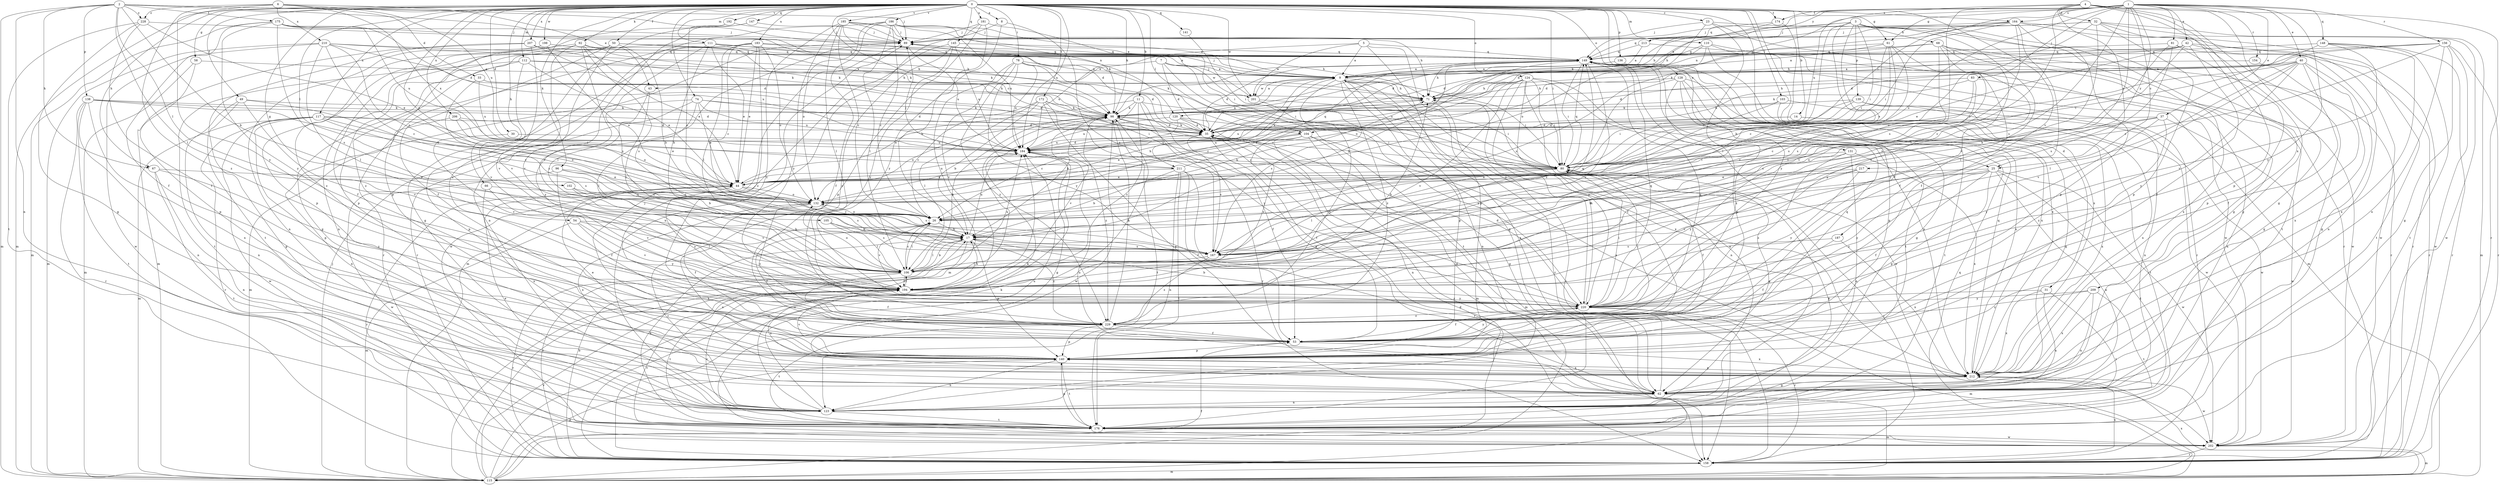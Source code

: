 strict digraph  {
0;
1;
2;
3;
4;
5;
6;
7;
8;
9;
11;
14;
17;
23;
25;
26;
30;
31;
32;
33;
35;
37;
40;
42;
43;
44;
49;
50;
53;
54;
58;
61;
62;
66;
67;
68;
71;
74;
78;
80;
81;
83;
89;
92;
96;
98;
102;
103;
104;
105;
106;
110;
111;
112;
115;
117;
120;
123;
124;
128;
131;
132;
136;
138;
139;
140;
141;
145;
147;
148;
149;
154;
156;
158;
164;
167;
172;
174;
175;
176;
181;
183;
184;
185;
186;
187;
192;
194;
198;
201;
202;
206;
207;
209;
210;
211;
212;
213;
217;
220;
228;
229;
0 -> 8  [label=a];
0 -> 11  [label=b];
0 -> 14  [label=b];
0 -> 23  [label=c];
0 -> 25  [label=c];
0 -> 30  [label=d];
0 -> 31  [label=d];
0 -> 49  [label=f];
0 -> 50  [label=f];
0 -> 53  [label=f];
0 -> 54  [label=g];
0 -> 58  [label=g];
0 -> 61  [label=g];
0 -> 66  [label=h];
0 -> 67  [label=h];
0 -> 74  [label=i];
0 -> 78  [label=i];
0 -> 80  [label=i];
0 -> 92  [label=k];
0 -> 96  [label=k];
0 -> 98  [label=k];
0 -> 102  [label=l];
0 -> 103  [label=l];
0 -> 104  [label=l];
0 -> 110  [label=m];
0 -> 111  [label=m];
0 -> 112  [label=m];
0 -> 115  [label=m];
0 -> 117  [label=n];
0 -> 124  [label=o];
0 -> 128  [label=o];
0 -> 131  [label=o];
0 -> 132  [label=o];
0 -> 136  [label=p];
0 -> 141  [label=q];
0 -> 145  [label=q];
0 -> 147  [label=q];
0 -> 164  [label=s];
0 -> 172  [label=t];
0 -> 174  [label=t];
0 -> 181  [label=u];
0 -> 183  [label=u];
0 -> 184  [label=u];
0 -> 185  [label=v];
0 -> 186  [label=v];
0 -> 187  [label=v];
0 -> 192  [label=v];
0 -> 198  [label=w];
0 -> 201  [label=w];
0 -> 206  [label=x];
0 -> 207  [label=x];
1 -> 25  [label=c];
1 -> 37  [label=e];
1 -> 40  [label=e];
1 -> 42  [label=e];
1 -> 61  [label=g];
1 -> 81  [label=j];
1 -> 83  [label=j];
1 -> 104  [label=l];
1 -> 120  [label=n];
1 -> 132  [label=o];
1 -> 148  [label=q];
1 -> 149  [label=q];
1 -> 154  [label=r];
1 -> 156  [label=r];
1 -> 164  [label=s];
1 -> 167  [label=s];
1 -> 174  [label=t];
1 -> 194  [label=v];
1 -> 213  [label=y];
1 -> 217  [label=y];
1 -> 220  [label=y];
2 -> 17  [label=b];
2 -> 67  [label=h];
2 -> 89  [label=j];
2 -> 104  [label=l];
2 -> 105  [label=l];
2 -> 106  [label=l];
2 -> 115  [label=m];
2 -> 120  [label=n];
2 -> 123  [label=n];
2 -> 138  [label=p];
2 -> 175  [label=t];
2 -> 228  [label=z];
3 -> 17  [label=b];
3 -> 53  [label=f];
3 -> 62  [label=g];
3 -> 68  [label=h];
3 -> 71  [label=h];
3 -> 80  [label=i];
3 -> 98  [label=k];
3 -> 106  [label=l];
3 -> 139  [label=p];
3 -> 176  [label=t];
3 -> 194  [label=v];
4 -> 25  [label=c];
4 -> 32  [label=d];
4 -> 62  [label=g];
4 -> 140  [label=p];
4 -> 158  [label=r];
4 -> 167  [label=s];
4 -> 176  [label=t];
4 -> 184  [label=u];
4 -> 194  [label=v];
4 -> 209  [label=x];
5 -> 9  [label=a];
5 -> 140  [label=p];
5 -> 149  [label=q];
5 -> 184  [label=u];
5 -> 201  [label=w];
5 -> 220  [label=y];
6 -> 33  [label=d];
6 -> 43  [label=e];
6 -> 184  [label=u];
6 -> 210  [label=x];
6 -> 211  [label=x];
6 -> 220  [label=y];
6 -> 228  [label=z];
6 -> 229  [label=z];
7 -> 9  [label=a];
7 -> 35  [label=d];
7 -> 43  [label=e];
7 -> 62  [label=g];
7 -> 176  [label=t];
7 -> 201  [label=w];
8 -> 89  [label=j];
8 -> 167  [label=s];
8 -> 220  [label=y];
9 -> 71  [label=h];
9 -> 80  [label=i];
9 -> 89  [label=j];
9 -> 123  [label=n];
9 -> 132  [label=o];
9 -> 140  [label=p];
9 -> 158  [label=r];
9 -> 167  [label=s];
9 -> 201  [label=w];
9 -> 211  [label=x];
9 -> 212  [label=x];
9 -> 229  [label=z];
11 -> 17  [label=b];
11 -> 44  [label=e];
11 -> 62  [label=g];
11 -> 98  [label=k];
11 -> 158  [label=r];
11 -> 194  [label=v];
11 -> 220  [label=y];
14 -> 35  [label=d];
14 -> 176  [label=t];
14 -> 184  [label=u];
14 -> 212  [label=x];
17 -> 106  [label=l];
17 -> 140  [label=p];
17 -> 158  [label=r];
17 -> 167  [label=s];
17 -> 184  [label=u];
17 -> 212  [label=x];
17 -> 229  [label=z];
23 -> 89  [label=j];
23 -> 132  [label=o];
23 -> 158  [label=r];
23 -> 202  [label=w];
23 -> 220  [label=y];
25 -> 17  [label=b];
25 -> 44  [label=e];
25 -> 53  [label=f];
25 -> 123  [label=n];
25 -> 140  [label=p];
25 -> 176  [label=t];
25 -> 202  [label=w];
25 -> 220  [label=y];
25 -> 229  [label=z];
26 -> 17  [label=b];
26 -> 53  [label=f];
26 -> 71  [label=h];
26 -> 106  [label=l];
26 -> 132  [label=o];
26 -> 194  [label=v];
30 -> 184  [label=u];
30 -> 194  [label=v];
31 -> 123  [label=n];
31 -> 176  [label=t];
31 -> 212  [label=x];
31 -> 220  [label=y];
32 -> 26  [label=c];
32 -> 62  [label=g];
32 -> 89  [label=j];
32 -> 115  [label=m];
32 -> 140  [label=p];
32 -> 149  [label=q];
32 -> 194  [label=v];
32 -> 202  [label=w];
33 -> 35  [label=d];
33 -> 71  [label=h];
33 -> 167  [label=s];
33 -> 184  [label=u];
35 -> 9  [label=a];
35 -> 53  [label=f];
35 -> 98  [label=k];
35 -> 158  [label=r];
35 -> 167  [label=s];
35 -> 184  [label=u];
37 -> 35  [label=d];
37 -> 80  [label=i];
37 -> 132  [label=o];
37 -> 202  [label=w];
37 -> 220  [label=y];
37 -> 229  [label=z];
40 -> 9  [label=a];
40 -> 35  [label=d];
40 -> 53  [label=f];
40 -> 62  [label=g];
40 -> 80  [label=i];
40 -> 106  [label=l];
40 -> 194  [label=v];
40 -> 212  [label=x];
40 -> 220  [label=y];
42 -> 17  [label=b];
42 -> 35  [label=d];
42 -> 44  [label=e];
42 -> 53  [label=f];
42 -> 71  [label=h];
42 -> 123  [label=n];
42 -> 149  [label=q];
42 -> 176  [label=t];
43 -> 106  [label=l];
43 -> 220  [label=y];
44 -> 132  [label=o];
44 -> 158  [label=r];
44 -> 167  [label=s];
44 -> 184  [label=u];
44 -> 220  [label=y];
49 -> 26  [label=c];
49 -> 62  [label=g];
49 -> 98  [label=k];
49 -> 123  [label=n];
49 -> 194  [label=v];
50 -> 17  [label=b];
50 -> 53  [label=f];
50 -> 98  [label=k];
50 -> 123  [label=n];
50 -> 140  [label=p];
50 -> 149  [label=q];
50 -> 194  [label=v];
53 -> 140  [label=p];
53 -> 212  [label=x];
53 -> 220  [label=y];
54 -> 17  [label=b];
54 -> 106  [label=l];
54 -> 115  [label=m];
54 -> 194  [label=v];
54 -> 220  [label=y];
58 -> 9  [label=a];
58 -> 115  [label=m];
58 -> 140  [label=p];
61 -> 26  [label=c];
61 -> 35  [label=d];
61 -> 44  [label=e];
61 -> 80  [label=i];
61 -> 149  [label=q];
61 -> 167  [label=s];
61 -> 220  [label=y];
62 -> 9  [label=a];
62 -> 35  [label=d];
62 -> 115  [label=m];
62 -> 123  [label=n];
62 -> 184  [label=u];
66 -> 132  [label=o];
66 -> 194  [label=v];
66 -> 212  [label=x];
67 -> 44  [label=e];
67 -> 123  [label=n];
67 -> 176  [label=t];
67 -> 229  [label=z];
68 -> 9  [label=a];
68 -> 106  [label=l];
68 -> 149  [label=q];
68 -> 158  [label=r];
68 -> 167  [label=s];
68 -> 202  [label=w];
68 -> 212  [label=x];
68 -> 220  [label=y];
71 -> 98  [label=k];
71 -> 123  [label=n];
71 -> 158  [label=r];
74 -> 35  [label=d];
74 -> 44  [label=e];
74 -> 98  [label=k];
74 -> 106  [label=l];
74 -> 115  [label=m];
74 -> 140  [label=p];
74 -> 184  [label=u];
78 -> 9  [label=a];
78 -> 35  [label=d];
78 -> 80  [label=i];
78 -> 115  [label=m];
78 -> 184  [label=u];
78 -> 194  [label=v];
78 -> 220  [label=y];
78 -> 229  [label=z];
80 -> 44  [label=e];
80 -> 53  [label=f];
80 -> 62  [label=g];
80 -> 106  [label=l];
80 -> 149  [label=q];
81 -> 26  [label=c];
81 -> 140  [label=p];
81 -> 149  [label=q];
81 -> 158  [label=r];
81 -> 167  [label=s];
83 -> 26  [label=c];
83 -> 71  [label=h];
83 -> 98  [label=k];
83 -> 123  [label=n];
83 -> 167  [label=s];
89 -> 149  [label=q];
89 -> 158  [label=r];
89 -> 184  [label=u];
89 -> 202  [label=w];
92 -> 44  [label=e];
92 -> 53  [label=f];
92 -> 98  [label=k];
92 -> 106  [label=l];
92 -> 140  [label=p];
92 -> 149  [label=q];
92 -> 167  [label=s];
92 -> 194  [label=v];
96 -> 17  [label=b];
96 -> 26  [label=c];
96 -> 44  [label=e];
96 -> 53  [label=f];
96 -> 202  [label=w];
98 -> 35  [label=d];
98 -> 53  [label=f];
98 -> 80  [label=i];
98 -> 132  [label=o];
98 -> 176  [label=t];
98 -> 194  [label=v];
98 -> 202  [label=w];
98 -> 229  [label=z];
102 -> 132  [label=o];
102 -> 167  [label=s];
102 -> 194  [label=v];
103 -> 62  [label=g];
103 -> 98  [label=k];
103 -> 167  [label=s];
103 -> 202  [label=w];
104 -> 44  [label=e];
104 -> 62  [label=g];
104 -> 115  [label=m];
104 -> 123  [label=n];
104 -> 184  [label=u];
104 -> 194  [label=v];
104 -> 212  [label=x];
105 -> 17  [label=b];
105 -> 106  [label=l];
105 -> 167  [label=s];
106 -> 17  [label=b];
106 -> 26  [label=c];
106 -> 53  [label=f];
106 -> 98  [label=k];
106 -> 132  [label=o];
106 -> 149  [label=q];
106 -> 158  [label=r];
106 -> 184  [label=u];
106 -> 194  [label=v];
110 -> 35  [label=d];
110 -> 115  [label=m];
110 -> 149  [label=q];
110 -> 158  [label=r];
110 -> 167  [label=s];
110 -> 212  [label=x];
111 -> 17  [label=b];
111 -> 44  [label=e];
111 -> 71  [label=h];
111 -> 98  [label=k];
111 -> 149  [label=q];
111 -> 167  [label=s];
111 -> 229  [label=z];
112 -> 9  [label=a];
112 -> 44  [label=e];
112 -> 62  [label=g];
112 -> 71  [label=h];
112 -> 176  [label=t];
112 -> 194  [label=v];
115 -> 35  [label=d];
115 -> 53  [label=f];
115 -> 89  [label=j];
115 -> 98  [label=k];
115 -> 140  [label=p];
115 -> 149  [label=q];
115 -> 184  [label=u];
115 -> 194  [label=v];
115 -> 212  [label=x];
117 -> 35  [label=d];
117 -> 80  [label=i];
117 -> 115  [label=m];
117 -> 132  [label=o];
117 -> 140  [label=p];
117 -> 158  [label=r];
117 -> 167  [label=s];
117 -> 202  [label=w];
120 -> 26  [label=c];
120 -> 35  [label=d];
120 -> 80  [label=i];
120 -> 115  [label=m];
120 -> 184  [label=u];
123 -> 26  [label=c];
123 -> 44  [label=e];
123 -> 98  [label=k];
123 -> 176  [label=t];
123 -> 184  [label=u];
124 -> 26  [label=c];
124 -> 53  [label=f];
124 -> 71  [label=h];
124 -> 80  [label=i];
124 -> 123  [label=n];
124 -> 132  [label=o];
124 -> 184  [label=u];
124 -> 194  [label=v];
124 -> 202  [label=w];
124 -> 212  [label=x];
124 -> 220  [label=y];
128 -> 62  [label=g];
128 -> 71  [label=h];
128 -> 80  [label=i];
128 -> 140  [label=p];
128 -> 176  [label=t];
128 -> 212  [label=x];
128 -> 229  [label=z];
131 -> 80  [label=i];
131 -> 123  [label=n];
131 -> 212  [label=x];
131 -> 220  [label=y];
131 -> 229  [label=z];
132 -> 26  [label=c];
132 -> 53  [label=f];
132 -> 71  [label=h];
132 -> 212  [label=x];
132 -> 229  [label=z];
136 -> 9  [label=a];
136 -> 212  [label=x];
138 -> 35  [label=d];
138 -> 44  [label=e];
138 -> 98  [label=k];
138 -> 123  [label=n];
138 -> 158  [label=r];
138 -> 176  [label=t];
138 -> 212  [label=x];
139 -> 80  [label=i];
139 -> 98  [label=k];
139 -> 123  [label=n];
139 -> 184  [label=u];
139 -> 202  [label=w];
139 -> 212  [label=x];
140 -> 44  [label=e];
140 -> 89  [label=j];
140 -> 123  [label=n];
140 -> 149  [label=q];
140 -> 176  [label=t];
140 -> 194  [label=v];
140 -> 212  [label=x];
141 -> 80  [label=i];
145 -> 115  [label=m];
145 -> 149  [label=q];
145 -> 184  [label=u];
145 -> 220  [label=y];
145 -> 229  [label=z];
147 -> 89  [label=j];
147 -> 194  [label=v];
147 -> 229  [label=z];
148 -> 80  [label=i];
148 -> 149  [label=q];
148 -> 158  [label=r];
148 -> 176  [label=t];
148 -> 194  [label=v];
148 -> 212  [label=x];
149 -> 9  [label=a];
149 -> 17  [label=b];
149 -> 35  [label=d];
149 -> 71  [label=h];
149 -> 80  [label=i];
149 -> 98  [label=k];
149 -> 132  [label=o];
149 -> 140  [label=p];
149 -> 176  [label=t];
149 -> 194  [label=v];
154 -> 9  [label=a];
154 -> 62  [label=g];
156 -> 26  [label=c];
156 -> 35  [label=d];
156 -> 62  [label=g];
156 -> 98  [label=k];
156 -> 149  [label=q];
156 -> 158  [label=r];
156 -> 202  [label=w];
156 -> 212  [label=x];
158 -> 17  [label=b];
158 -> 80  [label=i];
158 -> 98  [label=k];
158 -> 115  [label=m];
158 -> 184  [label=u];
158 -> 212  [label=x];
164 -> 9  [label=a];
164 -> 35  [label=d];
164 -> 53  [label=f];
164 -> 80  [label=i];
164 -> 89  [label=j];
164 -> 140  [label=p];
164 -> 158  [label=r];
164 -> 194  [label=v];
164 -> 202  [label=w];
167 -> 106  [label=l];
167 -> 229  [label=z];
172 -> 17  [label=b];
172 -> 26  [label=c];
172 -> 62  [label=g];
172 -> 80  [label=i];
172 -> 98  [label=k];
172 -> 106  [label=l];
172 -> 220  [label=y];
174 -> 71  [label=h];
174 -> 89  [label=j];
174 -> 212  [label=x];
175 -> 35  [label=d];
175 -> 53  [label=f];
175 -> 89  [label=j];
175 -> 98  [label=k];
175 -> 115  [label=m];
175 -> 167  [label=s];
175 -> 184  [label=u];
175 -> 220  [label=y];
176 -> 17  [label=b];
176 -> 80  [label=i];
176 -> 140  [label=p];
176 -> 194  [label=v];
176 -> 202  [label=w];
181 -> 17  [label=b];
181 -> 80  [label=i];
181 -> 89  [label=j];
181 -> 123  [label=n];
181 -> 140  [label=p];
183 -> 9  [label=a];
183 -> 26  [label=c];
183 -> 44  [label=e];
183 -> 62  [label=g];
183 -> 106  [label=l];
183 -> 132  [label=o];
183 -> 149  [label=q];
183 -> 158  [label=r];
183 -> 229  [label=z];
184 -> 35  [label=d];
184 -> 62  [label=g];
184 -> 80  [label=i];
185 -> 9  [label=a];
185 -> 26  [label=c];
185 -> 35  [label=d];
185 -> 71  [label=h];
185 -> 89  [label=j];
185 -> 106  [label=l];
185 -> 220  [label=y];
185 -> 229  [label=z];
186 -> 9  [label=a];
186 -> 26  [label=c];
186 -> 53  [label=f];
186 -> 89  [label=j];
186 -> 98  [label=k];
186 -> 106  [label=l];
186 -> 123  [label=n];
186 -> 132  [label=o];
186 -> 184  [label=u];
187 -> 53  [label=f];
187 -> 167  [label=s];
187 -> 212  [label=x];
192 -> 26  [label=c];
192 -> 89  [label=j];
192 -> 140  [label=p];
194 -> 17  [label=b];
194 -> 71  [label=h];
194 -> 106  [label=l];
194 -> 176  [label=t];
194 -> 212  [label=x];
194 -> 220  [label=y];
198 -> 123  [label=n];
198 -> 132  [label=o];
198 -> 149  [label=q];
198 -> 229  [label=z];
201 -> 9  [label=a];
201 -> 80  [label=i];
201 -> 89  [label=j];
201 -> 229  [label=z];
202 -> 115  [label=m];
202 -> 158  [label=r];
202 -> 194  [label=v];
206 -> 35  [label=d];
206 -> 44  [label=e];
206 -> 123  [label=n];
206 -> 132  [label=o];
207 -> 98  [label=k];
207 -> 115  [label=m];
207 -> 149  [label=q];
207 -> 176  [label=t];
207 -> 184  [label=u];
207 -> 194  [label=v];
209 -> 123  [label=n];
209 -> 176  [label=t];
209 -> 212  [label=x];
209 -> 220  [label=y];
209 -> 229  [label=z];
210 -> 26  [label=c];
210 -> 35  [label=d];
210 -> 71  [label=h];
210 -> 106  [label=l];
210 -> 115  [label=m];
210 -> 132  [label=o];
210 -> 149  [label=q];
210 -> 202  [label=w];
211 -> 17  [label=b];
211 -> 44  [label=e];
211 -> 53  [label=f];
211 -> 89  [label=j];
211 -> 123  [label=n];
211 -> 149  [label=q];
211 -> 158  [label=r];
211 -> 176  [label=t];
212 -> 62  [label=g];
212 -> 140  [label=p];
212 -> 149  [label=q];
212 -> 202  [label=w];
213 -> 9  [label=a];
213 -> 106  [label=l];
213 -> 149  [label=q];
217 -> 44  [label=e];
217 -> 106  [label=l];
217 -> 194  [label=v];
217 -> 220  [label=y];
220 -> 17  [label=b];
220 -> 35  [label=d];
220 -> 53  [label=f];
220 -> 71  [label=h];
220 -> 80  [label=i];
220 -> 115  [label=m];
220 -> 149  [label=q];
220 -> 158  [label=r];
220 -> 229  [label=z];
228 -> 44  [label=e];
228 -> 53  [label=f];
228 -> 62  [label=g];
228 -> 89  [label=j];
228 -> 176  [label=t];
229 -> 53  [label=f];
229 -> 80  [label=i];
229 -> 98  [label=k];
229 -> 140  [label=p];
229 -> 149  [label=q];
229 -> 176  [label=t];
}
